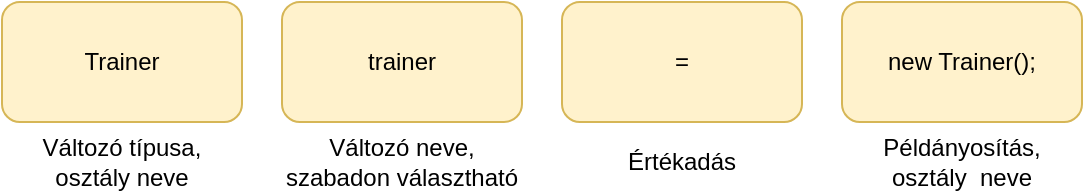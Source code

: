 <mxfile version="14.9.8" type="device"><diagram id="cg-OuGmVtsg6gmd_jVGy" name="Page-1"><mxGraphModel dx="982" dy="537" grid="1" gridSize="10" guides="1" tooltips="1" connect="1" arrows="1" fold="1" page="1" pageScale="1" pageWidth="827" pageHeight="1169" math="0" shadow="0"><root><mxCell id="0"/><mxCell id="1" parent="0"/><mxCell id="0gHzDGIJtbAFwCD0Dycm-7" value="" style="rounded=1;whiteSpace=wrap;html=1;fillColor=#fff2cc;strokeColor=#d6b656;" vertex="1" parent="1"><mxGeometry x="220" y="160" width="120" height="60" as="geometry"/></mxCell><mxCell id="0gHzDGIJtbAFwCD0Dycm-9" value="" style="rounded=1;whiteSpace=wrap;html=1;fillColor=#fff2cc;strokeColor=#d6b656;" vertex="1" parent="1"><mxGeometry x="500" y="160" width="120" height="60" as="geometry"/></mxCell><mxCell id="0gHzDGIJtbAFwCD0Dycm-8" value="" style="rounded=1;whiteSpace=wrap;html=1;fillColor=#fff2cc;strokeColor=#d6b656;" vertex="1" parent="1"><mxGeometry x="360" y="160" width="120" height="60" as="geometry"/></mxCell><mxCell id="0gHzDGIJtbAFwCD0Dycm-6" value="" style="rounded=1;whiteSpace=wrap;html=1;fillColor=#fff2cc;strokeColor=#d6b656;" vertex="1" parent="1"><mxGeometry x="80" y="160" width="120" height="60" as="geometry"/></mxCell><mxCell id="0gHzDGIJtbAFwCD0Dycm-1" value="Trainer" style="text;html=1;strokeColor=none;fillColor=none;align=center;verticalAlign=middle;whiteSpace=wrap;rounded=0;" vertex="1" parent="1"><mxGeometry x="120" y="180" width="40" height="20" as="geometry"/></mxCell><mxCell id="0gHzDGIJtbAFwCD0Dycm-2" value="trainer" style="text;html=1;strokeColor=none;fillColor=none;align=center;verticalAlign=middle;whiteSpace=wrap;rounded=0;" vertex="1" parent="1"><mxGeometry x="260" y="180" width="40" height="20" as="geometry"/></mxCell><mxCell id="0gHzDGIJtbAFwCD0Dycm-3" value="new Trainer();" style="text;html=1;strokeColor=none;fillColor=none;align=center;verticalAlign=middle;whiteSpace=wrap;rounded=0;" vertex="1" parent="1"><mxGeometry x="505" y="180" width="110" height="20" as="geometry"/></mxCell><mxCell id="0gHzDGIJtbAFwCD0Dycm-5" value="=" style="text;html=1;strokeColor=none;fillColor=none;align=center;verticalAlign=middle;whiteSpace=wrap;rounded=0;" vertex="1" parent="1"><mxGeometry x="400" y="180" width="40" height="20" as="geometry"/></mxCell><mxCell id="0gHzDGIJtbAFwCD0Dycm-10" value="Változó típusa,&lt;br&gt;osztály neve" style="text;html=1;strokeColor=none;fillColor=none;align=center;verticalAlign=middle;whiteSpace=wrap;rounded=0;" vertex="1" parent="1"><mxGeometry x="95" y="230" width="90" height="20" as="geometry"/></mxCell><mxCell id="0gHzDGIJtbAFwCD0Dycm-11" value="Változó neve, szabadon választható" style="text;html=1;strokeColor=none;fillColor=none;align=center;verticalAlign=middle;whiteSpace=wrap;rounded=0;" vertex="1" parent="1"><mxGeometry x="220" y="230" width="120" height="20" as="geometry"/></mxCell><mxCell id="0gHzDGIJtbAFwCD0Dycm-12" value="Értékadás" style="text;html=1;strokeColor=none;fillColor=none;align=center;verticalAlign=middle;whiteSpace=wrap;rounded=0;" vertex="1" parent="1"><mxGeometry x="400" y="230" width="40" height="20" as="geometry"/></mxCell><mxCell id="0gHzDGIJtbAFwCD0Dycm-13" value="Példányosítás, osztály&amp;nbsp; neve" style="text;html=1;strokeColor=none;fillColor=none;align=center;verticalAlign=middle;whiteSpace=wrap;rounded=0;" vertex="1" parent="1"><mxGeometry x="500" y="230" width="120" height="20" as="geometry"/></mxCell></root></mxGraphModel></diagram></mxfile>